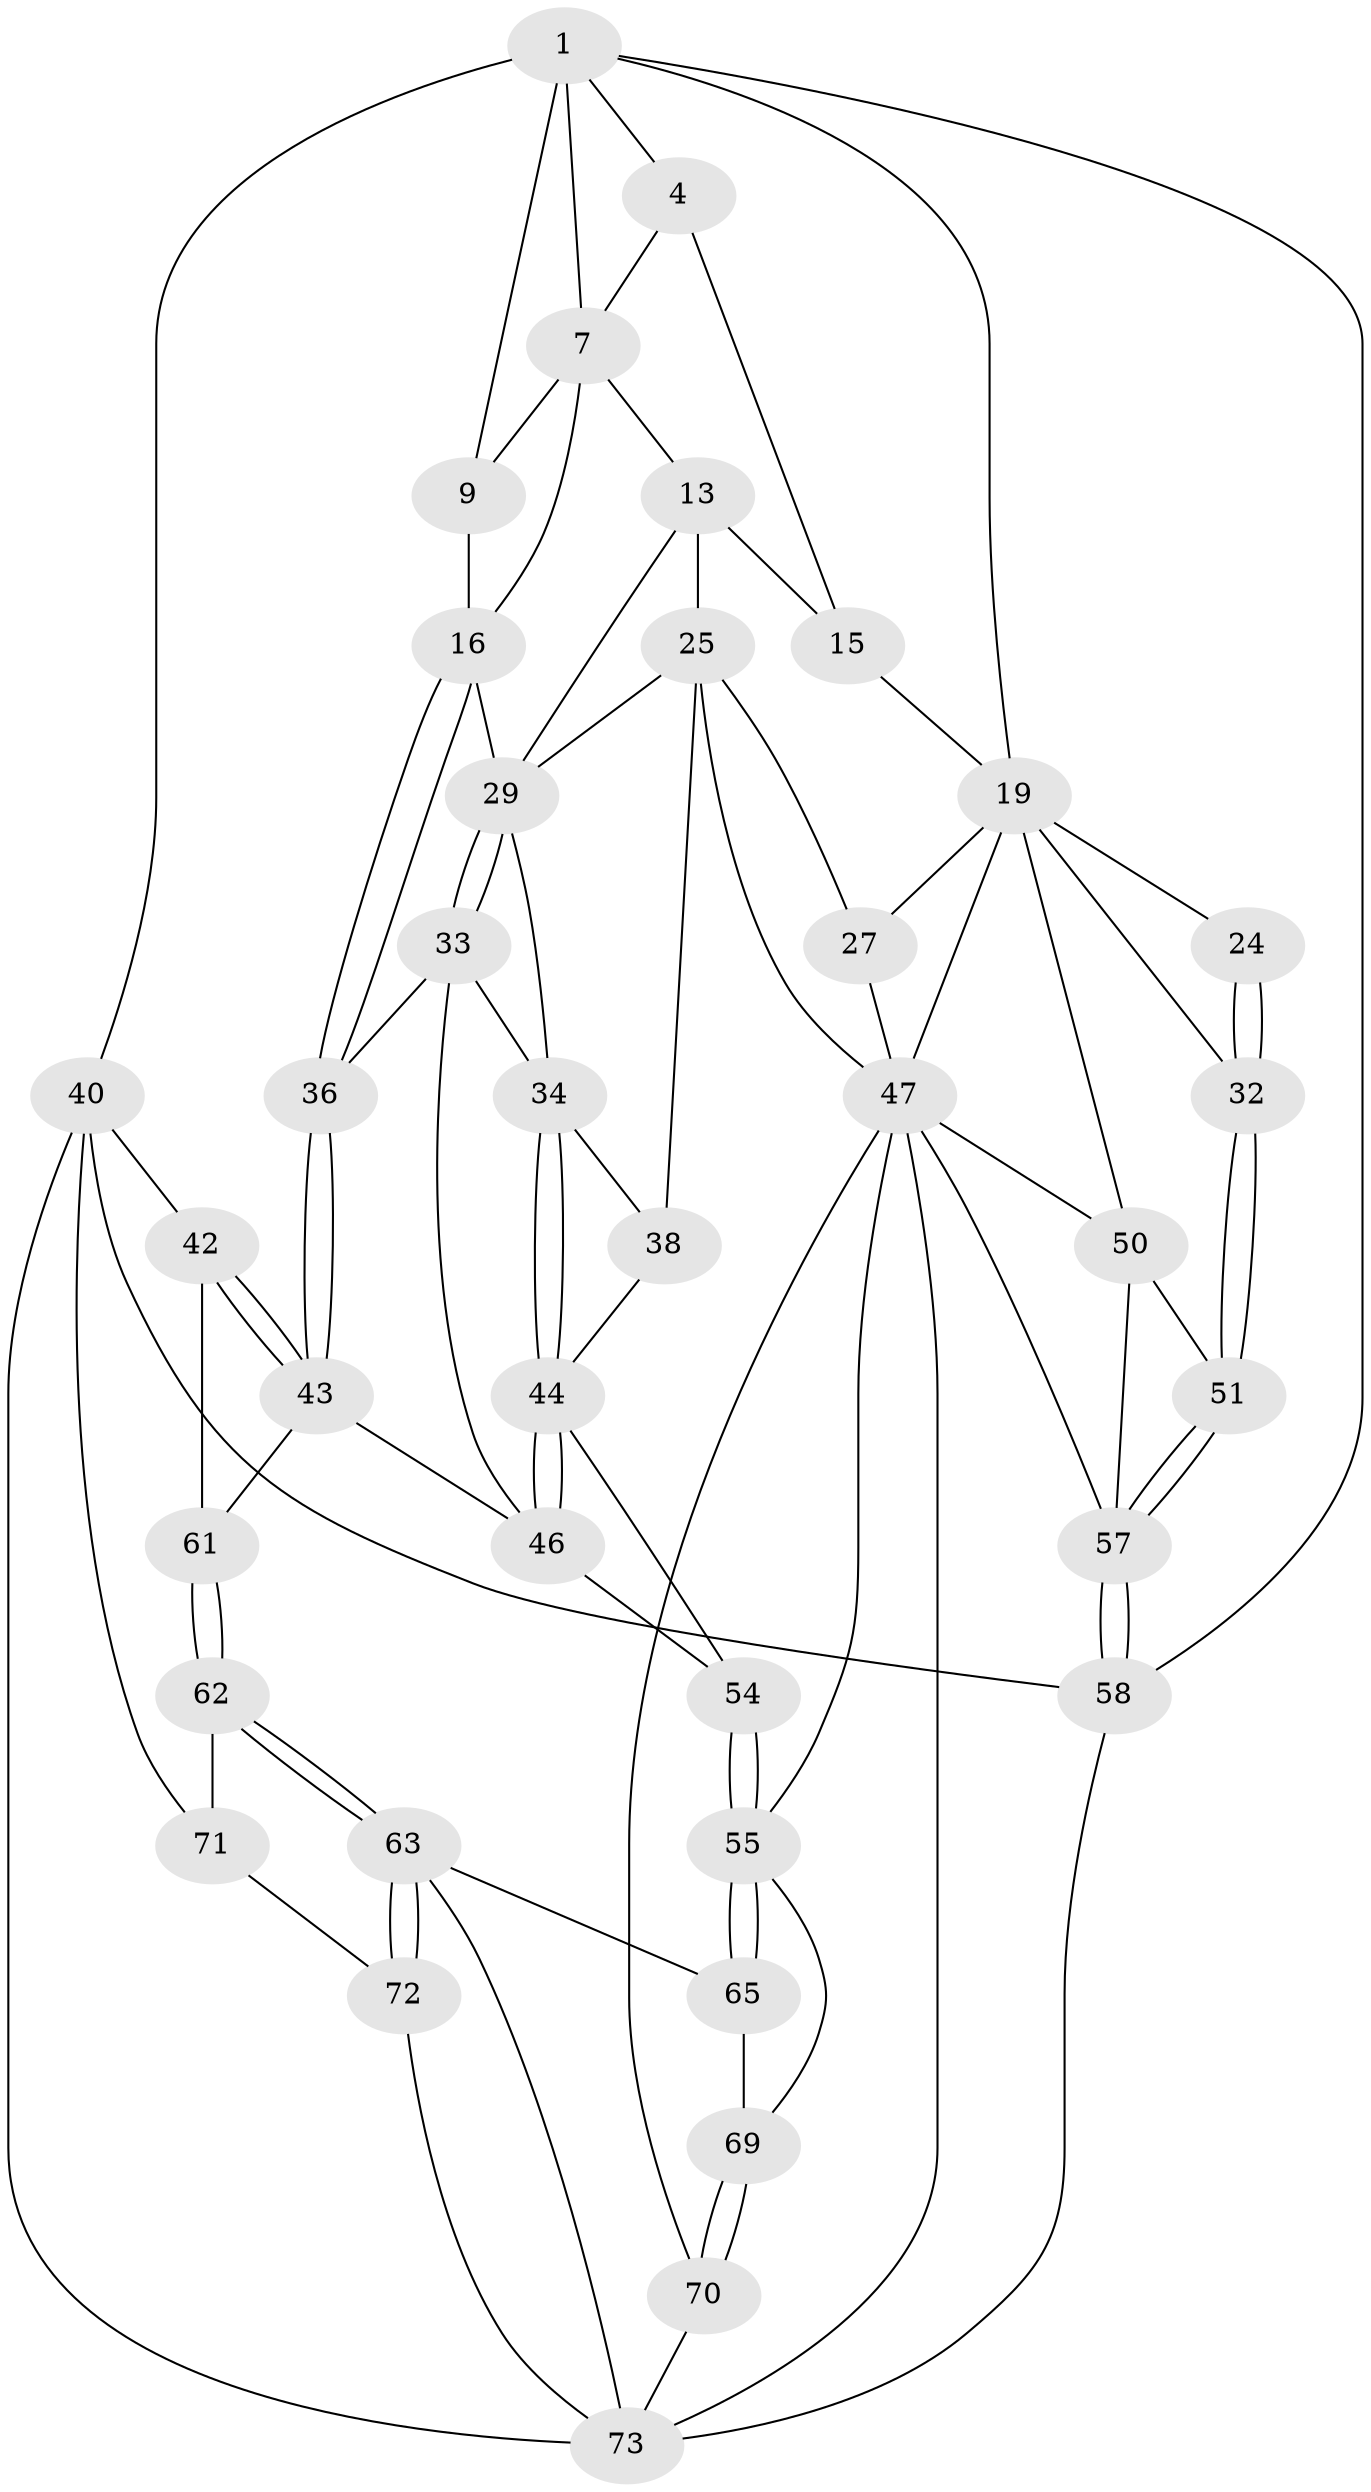 // original degree distribution, {3: 0.02631578947368421, 5: 0.5789473684210527, 4: 0.21052631578947367, 6: 0.18421052631578946}
// Generated by graph-tools (version 1.1) at 2025/17/03/09/25 04:17:12]
// undirected, 38 vertices, 90 edges
graph export_dot {
graph [start="1"]
  node [color=gray90,style=filled];
  1 [pos="+0.5239179650031204+0",super="+6+2"];
  4 [pos="+0.09798630869910348+0",super="+5"];
  7 [pos="+0.5200371693314134+0.11982994804068606",super="+11+8"];
  9 [pos="+0.7556786373120814+0.05584418922780675",super="+10"];
  13 [pos="+0.4574422847567182+0.2003948257018049",super="+14"];
  15 [pos="+0.2698111627280308+0.15641658457058238"];
  16 [pos="+1+0.15573366418301823",super="+17"];
  19 [pos="+0.24030340923139584+0.1999148098282742",super="+20+22"];
  24 [pos="+0.048361439575153035+0.3262636665592234"];
  25 [pos="+0.4209219344463029+0.27838029793663444",super="+26"];
  27 [pos="+0.32337722991218126+0.42650707432828056"];
  29 [pos="+0.6872561842353504+0.3347351694912666",super="+30"];
  32 [pos="+0+0.2856308835975721"];
  33 [pos="+0.6817242765202054+0.36721958438404945",super="+37"];
  34 [pos="+0.5974936024131816+0.40806117796891445",super="+35"];
  36 [pos="+1+0.23232599309289664"];
  38 [pos="+0.47962326042734227+0.46990844034120743"];
  40 [pos="+1+1",super="+41"];
  42 [pos="+1+0.556600285848434"];
  43 [pos="+1+0.5423366729104493",super="+60"];
  44 [pos="+0.5953798605956889+0.5174715646515363",super="+45"];
  46 [pos="+0.7870699192367084+0.5456251146075459",super="+59"];
  47 [pos="+0.3866835618736482+0.6709925884769218",super="+48"];
  50 [pos="+0.02560276569982804+0.5504932429389388",super="+53"];
  51 [pos="+0+0.5483838824977695"];
  54 [pos="+0.5257153216794188+0.5758026475562436"];
  55 [pos="+0.49760427695656817+0.6447446835035698",super="+56"];
  57 [pos="+0+0.8272910977675346",super="+66"];
  58 [pos="+0+1"];
  61 [pos="+0.7890969507404703+0.6833274011332142"];
  62 [pos="+0.7873568341537746+0.7010288128977492"];
  63 [pos="+0.7598025798108783+0.7397674236136057",super="+64"];
  65 [pos="+0.6528053199507131+0.7448640705598332"];
  69 [pos="+0.4916928590675415+0.8513536524447006"];
  70 [pos="+0.47849906292146316+0.8962973860390171"];
  71 [pos="+0.9823082045879695+0.7387491308230327"];
  72 [pos="+0.9325945118526396+0.900257833734353"];
  73 [pos="+0.6754867268711514+1",super="+75+74"];
  1 -- 9 [weight=2];
  1 -- 7;
  1 -- 4;
  1 -- 40;
  1 -- 58;
  1 -- 19;
  4 -- 15;
  4 -- 7;
  7 -- 9;
  7 -- 13;
  7 -- 16 [weight=2];
  9 -- 16;
  13 -- 25;
  13 -- 15;
  13 -- 29;
  15 -- 19;
  16 -- 36;
  16 -- 36;
  16 -- 29;
  19 -- 24 [weight=2];
  19 -- 32;
  19 -- 50;
  19 -- 27;
  19 -- 47;
  24 -- 32;
  24 -- 32;
  25 -- 29;
  25 -- 27;
  25 -- 38;
  25 -- 47;
  27 -- 47;
  29 -- 33;
  29 -- 33;
  29 -- 34;
  32 -- 51;
  32 -- 51;
  33 -- 34;
  33 -- 36;
  33 -- 46;
  34 -- 44;
  34 -- 44;
  34 -- 38;
  36 -- 43;
  36 -- 43;
  38 -- 44;
  40 -- 58;
  40 -- 73;
  40 -- 42;
  40 -- 71;
  42 -- 43;
  42 -- 43;
  42 -- 61;
  43 -- 61;
  43 -- 46;
  44 -- 46;
  44 -- 46;
  44 -- 54;
  46 -- 54;
  47 -- 55;
  47 -- 70;
  47 -- 73;
  47 -- 57;
  47 -- 50;
  50 -- 51;
  50 -- 57;
  51 -- 57;
  51 -- 57;
  54 -- 55;
  54 -- 55;
  55 -- 65;
  55 -- 65;
  55 -- 69;
  57 -- 58;
  57 -- 58;
  58 -- 73;
  61 -- 62;
  61 -- 62;
  62 -- 63;
  62 -- 63;
  62 -- 71;
  63 -- 72;
  63 -- 72;
  63 -- 65;
  63 -- 73;
  65 -- 69;
  69 -- 70;
  69 -- 70;
  70 -- 73;
  71 -- 72;
  72 -- 73;
}
